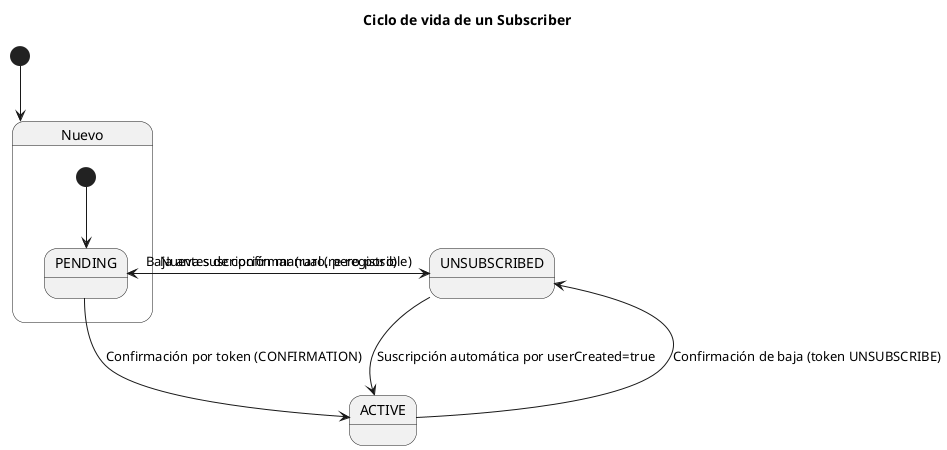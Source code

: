 @startuml state_diagram_subscriber

title Ciclo de vida de un Subscriber

[*] --> Nuevo

state Nuevo {
    [*] --> PENDING
}

PENDING --> ACTIVE : Confirmación por token (CONFIRMATION)
PENDING --> UNSUBSCRIBED : Baja antes de confirmar (raro, pero posible)
ACTIVE --> UNSUBSCRIBED : Confirmación de baja (token UNSUBSCRIBE)
UNSUBSCRIBED --> PENDING : Nueva suscripción manual (re-registro)
UNSUBSCRIBED --> ACTIVE : Suscripción automática por userCreated=true

@enduml

